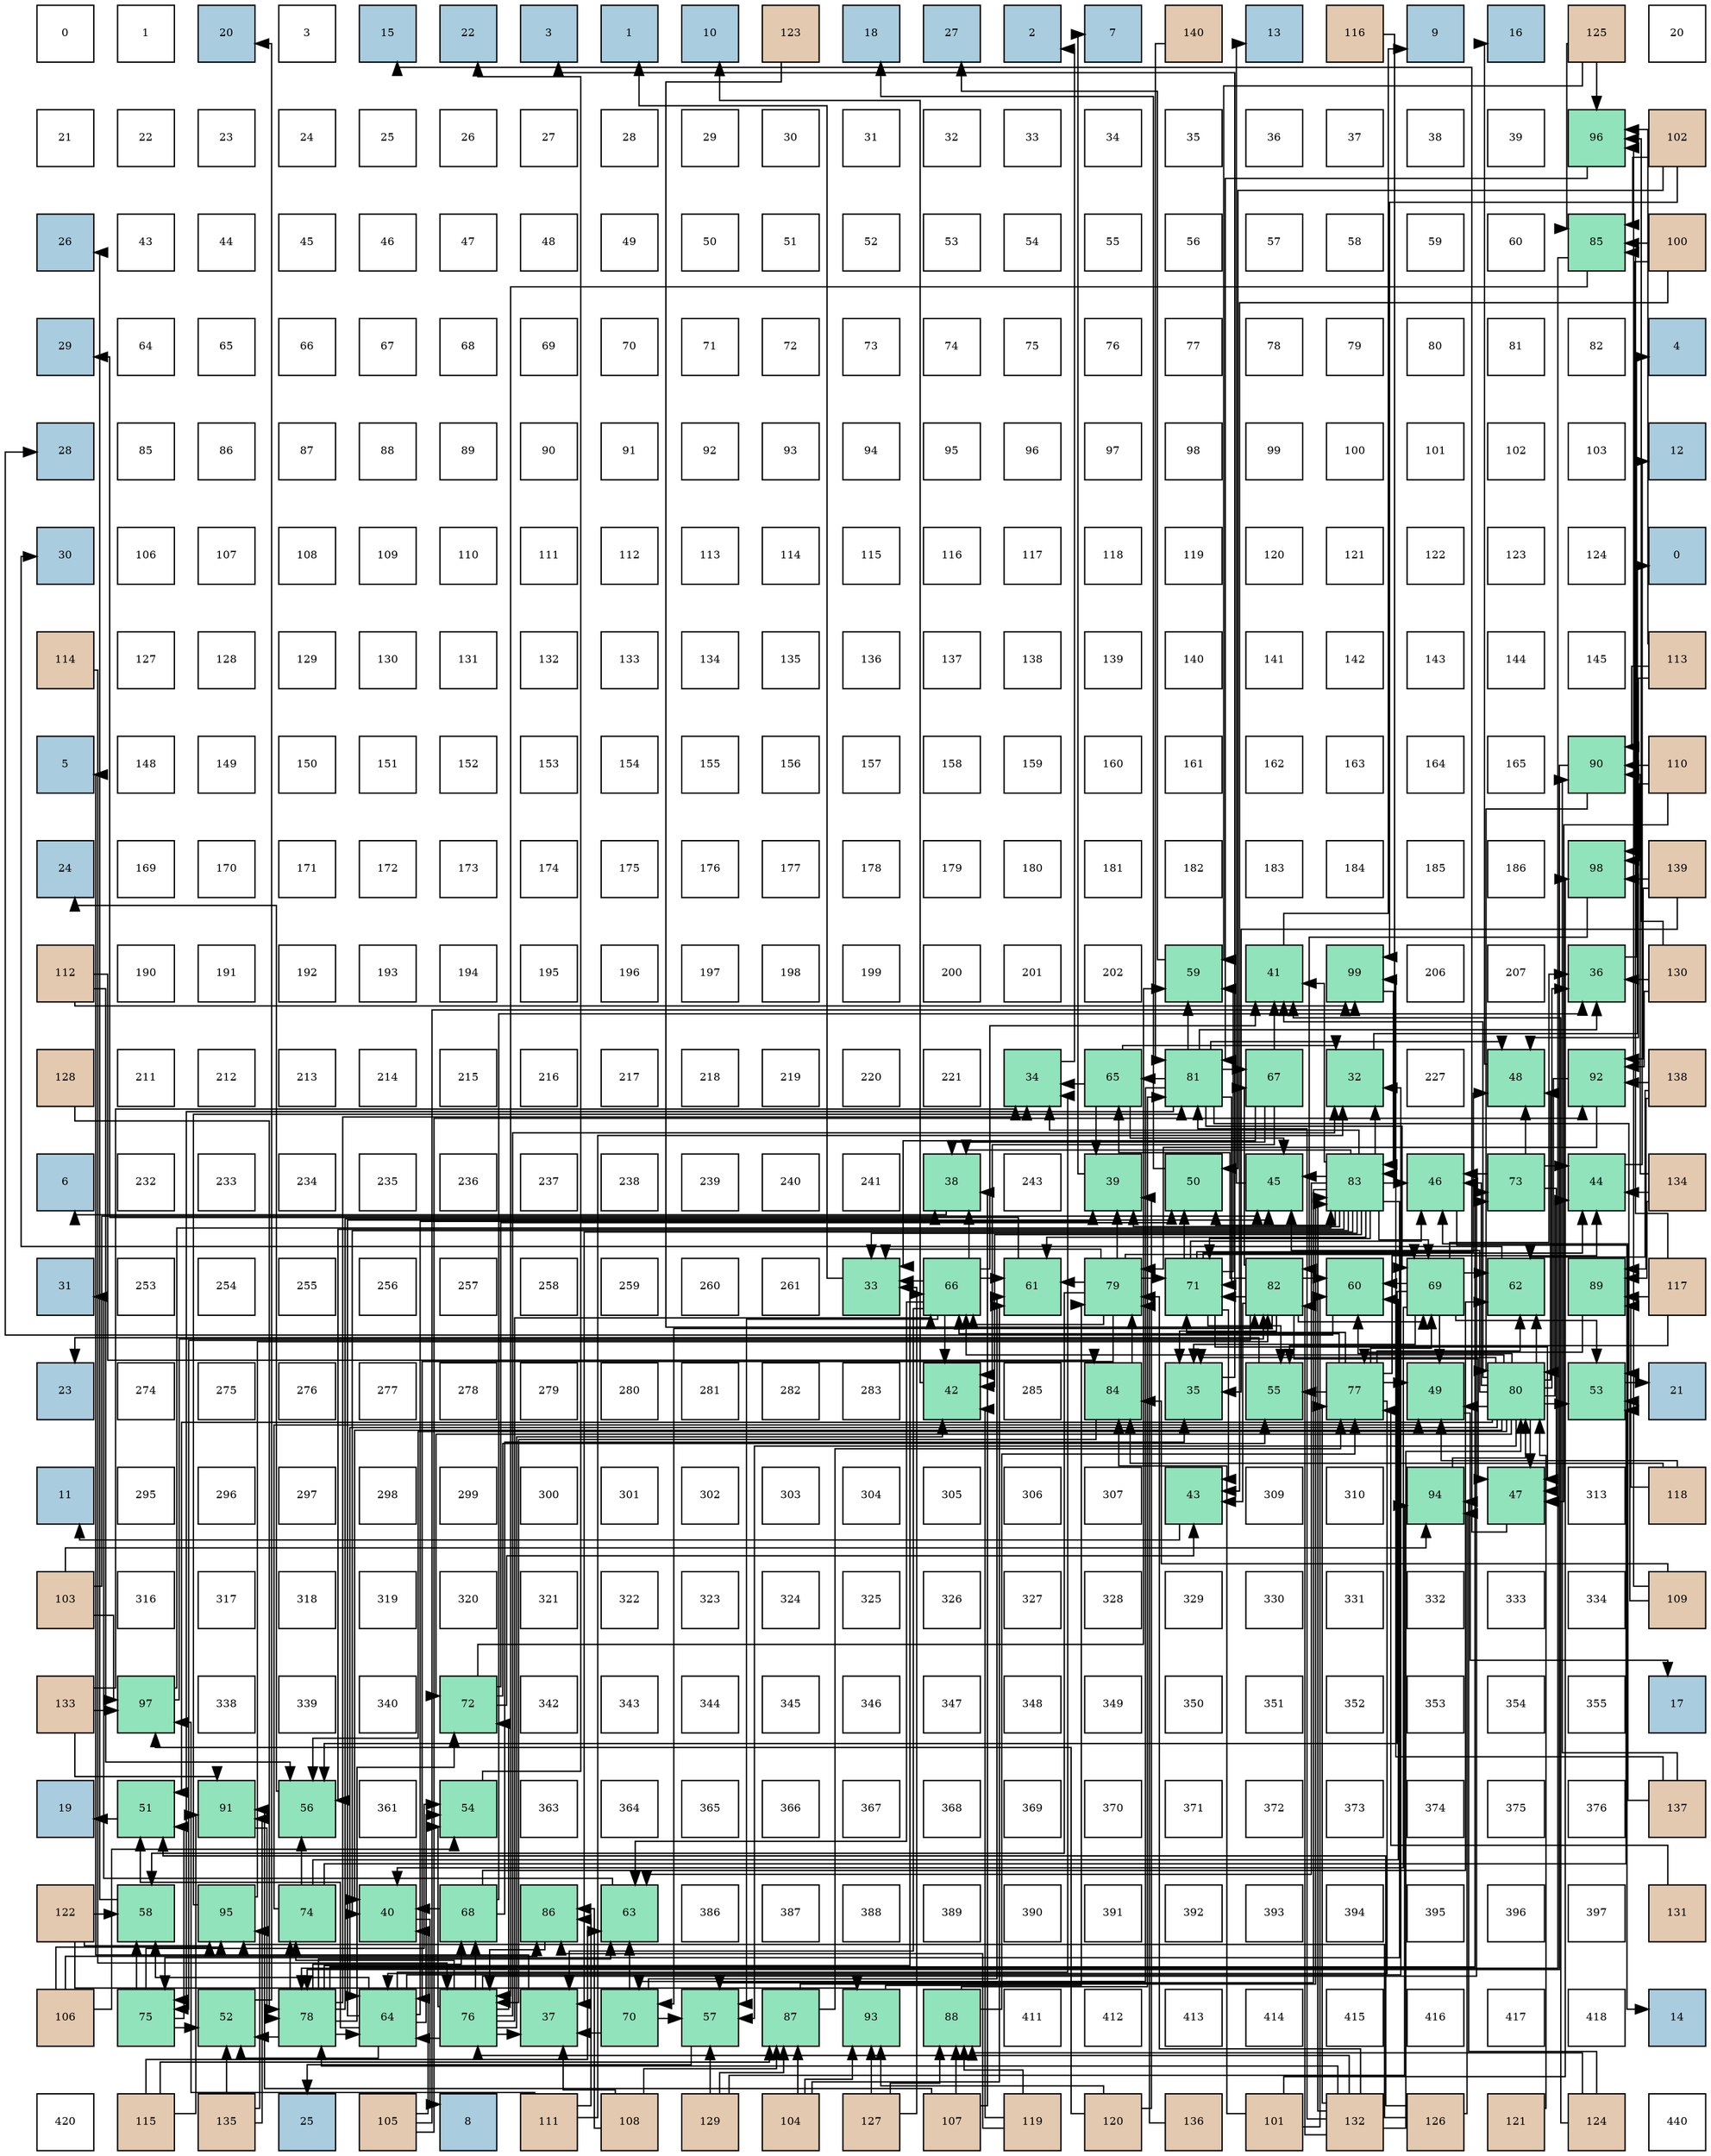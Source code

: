 digraph layout{
 rankdir=TB;
 splines=ortho;
 node [style=filled shape=square fixedsize=true width=0.6];
0[label="0", fontsize=8, fillcolor="#ffffff"];
1[label="1", fontsize=8, fillcolor="#ffffff"];
2[label="20", fontsize=8, fillcolor="#a9ccde"];
3[label="3", fontsize=8, fillcolor="#ffffff"];
4[label="15", fontsize=8, fillcolor="#a9ccde"];
5[label="22", fontsize=8, fillcolor="#a9ccde"];
6[label="3", fontsize=8, fillcolor="#a9ccde"];
7[label="1", fontsize=8, fillcolor="#a9ccde"];
8[label="10", fontsize=8, fillcolor="#a9ccde"];
9[label="123", fontsize=8, fillcolor="#e3c9af"];
10[label="18", fontsize=8, fillcolor="#a9ccde"];
11[label="27", fontsize=8, fillcolor="#a9ccde"];
12[label="2", fontsize=8, fillcolor="#a9ccde"];
13[label="7", fontsize=8, fillcolor="#a9ccde"];
14[label="140", fontsize=8, fillcolor="#e3c9af"];
15[label="13", fontsize=8, fillcolor="#a9ccde"];
16[label="116", fontsize=8, fillcolor="#e3c9af"];
17[label="9", fontsize=8, fillcolor="#a9ccde"];
18[label="16", fontsize=8, fillcolor="#a9ccde"];
19[label="125", fontsize=8, fillcolor="#e3c9af"];
20[label="20", fontsize=8, fillcolor="#ffffff"];
21[label="21", fontsize=8, fillcolor="#ffffff"];
22[label="22", fontsize=8, fillcolor="#ffffff"];
23[label="23", fontsize=8, fillcolor="#ffffff"];
24[label="24", fontsize=8, fillcolor="#ffffff"];
25[label="25", fontsize=8, fillcolor="#ffffff"];
26[label="26", fontsize=8, fillcolor="#ffffff"];
27[label="27", fontsize=8, fillcolor="#ffffff"];
28[label="28", fontsize=8, fillcolor="#ffffff"];
29[label="29", fontsize=8, fillcolor="#ffffff"];
30[label="30", fontsize=8, fillcolor="#ffffff"];
31[label="31", fontsize=8, fillcolor="#ffffff"];
32[label="32", fontsize=8, fillcolor="#ffffff"];
33[label="33", fontsize=8, fillcolor="#ffffff"];
34[label="34", fontsize=8, fillcolor="#ffffff"];
35[label="35", fontsize=8, fillcolor="#ffffff"];
36[label="36", fontsize=8, fillcolor="#ffffff"];
37[label="37", fontsize=8, fillcolor="#ffffff"];
38[label="38", fontsize=8, fillcolor="#ffffff"];
39[label="39", fontsize=8, fillcolor="#ffffff"];
40[label="96", fontsize=8, fillcolor="#91e3bb"];
41[label="102", fontsize=8, fillcolor="#e3c9af"];
42[label="26", fontsize=8, fillcolor="#a9ccde"];
43[label="43", fontsize=8, fillcolor="#ffffff"];
44[label="44", fontsize=8, fillcolor="#ffffff"];
45[label="45", fontsize=8, fillcolor="#ffffff"];
46[label="46", fontsize=8, fillcolor="#ffffff"];
47[label="47", fontsize=8, fillcolor="#ffffff"];
48[label="48", fontsize=8, fillcolor="#ffffff"];
49[label="49", fontsize=8, fillcolor="#ffffff"];
50[label="50", fontsize=8, fillcolor="#ffffff"];
51[label="51", fontsize=8, fillcolor="#ffffff"];
52[label="52", fontsize=8, fillcolor="#ffffff"];
53[label="53", fontsize=8, fillcolor="#ffffff"];
54[label="54", fontsize=8, fillcolor="#ffffff"];
55[label="55", fontsize=8, fillcolor="#ffffff"];
56[label="56", fontsize=8, fillcolor="#ffffff"];
57[label="57", fontsize=8, fillcolor="#ffffff"];
58[label="58", fontsize=8, fillcolor="#ffffff"];
59[label="59", fontsize=8, fillcolor="#ffffff"];
60[label="60", fontsize=8, fillcolor="#ffffff"];
61[label="85", fontsize=8, fillcolor="#91e3bb"];
62[label="100", fontsize=8, fillcolor="#e3c9af"];
63[label="29", fontsize=8, fillcolor="#a9ccde"];
64[label="64", fontsize=8, fillcolor="#ffffff"];
65[label="65", fontsize=8, fillcolor="#ffffff"];
66[label="66", fontsize=8, fillcolor="#ffffff"];
67[label="67", fontsize=8, fillcolor="#ffffff"];
68[label="68", fontsize=8, fillcolor="#ffffff"];
69[label="69", fontsize=8, fillcolor="#ffffff"];
70[label="70", fontsize=8, fillcolor="#ffffff"];
71[label="71", fontsize=8, fillcolor="#ffffff"];
72[label="72", fontsize=8, fillcolor="#ffffff"];
73[label="73", fontsize=8, fillcolor="#ffffff"];
74[label="74", fontsize=8, fillcolor="#ffffff"];
75[label="75", fontsize=8, fillcolor="#ffffff"];
76[label="76", fontsize=8, fillcolor="#ffffff"];
77[label="77", fontsize=8, fillcolor="#ffffff"];
78[label="78", fontsize=8, fillcolor="#ffffff"];
79[label="79", fontsize=8, fillcolor="#ffffff"];
80[label="80", fontsize=8, fillcolor="#ffffff"];
81[label="81", fontsize=8, fillcolor="#ffffff"];
82[label="82", fontsize=8, fillcolor="#ffffff"];
83[label="4", fontsize=8, fillcolor="#a9ccde"];
84[label="28", fontsize=8, fillcolor="#a9ccde"];
85[label="85", fontsize=8, fillcolor="#ffffff"];
86[label="86", fontsize=8, fillcolor="#ffffff"];
87[label="87", fontsize=8, fillcolor="#ffffff"];
88[label="88", fontsize=8, fillcolor="#ffffff"];
89[label="89", fontsize=8, fillcolor="#ffffff"];
90[label="90", fontsize=8, fillcolor="#ffffff"];
91[label="91", fontsize=8, fillcolor="#ffffff"];
92[label="92", fontsize=8, fillcolor="#ffffff"];
93[label="93", fontsize=8, fillcolor="#ffffff"];
94[label="94", fontsize=8, fillcolor="#ffffff"];
95[label="95", fontsize=8, fillcolor="#ffffff"];
96[label="96", fontsize=8, fillcolor="#ffffff"];
97[label="97", fontsize=8, fillcolor="#ffffff"];
98[label="98", fontsize=8, fillcolor="#ffffff"];
99[label="99", fontsize=8, fillcolor="#ffffff"];
100[label="100", fontsize=8, fillcolor="#ffffff"];
101[label="101", fontsize=8, fillcolor="#ffffff"];
102[label="102", fontsize=8, fillcolor="#ffffff"];
103[label="103", fontsize=8, fillcolor="#ffffff"];
104[label="12", fontsize=8, fillcolor="#a9ccde"];
105[label="30", fontsize=8, fillcolor="#a9ccde"];
106[label="106", fontsize=8, fillcolor="#ffffff"];
107[label="107", fontsize=8, fillcolor="#ffffff"];
108[label="108", fontsize=8, fillcolor="#ffffff"];
109[label="109", fontsize=8, fillcolor="#ffffff"];
110[label="110", fontsize=8, fillcolor="#ffffff"];
111[label="111", fontsize=8, fillcolor="#ffffff"];
112[label="112", fontsize=8, fillcolor="#ffffff"];
113[label="113", fontsize=8, fillcolor="#ffffff"];
114[label="114", fontsize=8, fillcolor="#ffffff"];
115[label="115", fontsize=8, fillcolor="#ffffff"];
116[label="116", fontsize=8, fillcolor="#ffffff"];
117[label="117", fontsize=8, fillcolor="#ffffff"];
118[label="118", fontsize=8, fillcolor="#ffffff"];
119[label="119", fontsize=8, fillcolor="#ffffff"];
120[label="120", fontsize=8, fillcolor="#ffffff"];
121[label="121", fontsize=8, fillcolor="#ffffff"];
122[label="122", fontsize=8, fillcolor="#ffffff"];
123[label="123", fontsize=8, fillcolor="#ffffff"];
124[label="124", fontsize=8, fillcolor="#ffffff"];
125[label="0", fontsize=8, fillcolor="#a9ccde"];
126[label="114", fontsize=8, fillcolor="#e3c9af"];
127[label="127", fontsize=8, fillcolor="#ffffff"];
128[label="128", fontsize=8, fillcolor="#ffffff"];
129[label="129", fontsize=8, fillcolor="#ffffff"];
130[label="130", fontsize=8, fillcolor="#ffffff"];
131[label="131", fontsize=8, fillcolor="#ffffff"];
132[label="132", fontsize=8, fillcolor="#ffffff"];
133[label="133", fontsize=8, fillcolor="#ffffff"];
134[label="134", fontsize=8, fillcolor="#ffffff"];
135[label="135", fontsize=8, fillcolor="#ffffff"];
136[label="136", fontsize=8, fillcolor="#ffffff"];
137[label="137", fontsize=8, fillcolor="#ffffff"];
138[label="138", fontsize=8, fillcolor="#ffffff"];
139[label="139", fontsize=8, fillcolor="#ffffff"];
140[label="140", fontsize=8, fillcolor="#ffffff"];
141[label="141", fontsize=8, fillcolor="#ffffff"];
142[label="142", fontsize=8, fillcolor="#ffffff"];
143[label="143", fontsize=8, fillcolor="#ffffff"];
144[label="144", fontsize=8, fillcolor="#ffffff"];
145[label="145", fontsize=8, fillcolor="#ffffff"];
146[label="113", fontsize=8, fillcolor="#e3c9af"];
147[label="5", fontsize=8, fillcolor="#a9ccde"];
148[label="148", fontsize=8, fillcolor="#ffffff"];
149[label="149", fontsize=8, fillcolor="#ffffff"];
150[label="150", fontsize=8, fillcolor="#ffffff"];
151[label="151", fontsize=8, fillcolor="#ffffff"];
152[label="152", fontsize=8, fillcolor="#ffffff"];
153[label="153", fontsize=8, fillcolor="#ffffff"];
154[label="154", fontsize=8, fillcolor="#ffffff"];
155[label="155", fontsize=8, fillcolor="#ffffff"];
156[label="156", fontsize=8, fillcolor="#ffffff"];
157[label="157", fontsize=8, fillcolor="#ffffff"];
158[label="158", fontsize=8, fillcolor="#ffffff"];
159[label="159", fontsize=8, fillcolor="#ffffff"];
160[label="160", fontsize=8, fillcolor="#ffffff"];
161[label="161", fontsize=8, fillcolor="#ffffff"];
162[label="162", fontsize=8, fillcolor="#ffffff"];
163[label="163", fontsize=8, fillcolor="#ffffff"];
164[label="164", fontsize=8, fillcolor="#ffffff"];
165[label="165", fontsize=8, fillcolor="#ffffff"];
166[label="90", fontsize=8, fillcolor="#91e3bb"];
167[label="110", fontsize=8, fillcolor="#e3c9af"];
168[label="24", fontsize=8, fillcolor="#a9ccde"];
169[label="169", fontsize=8, fillcolor="#ffffff"];
170[label="170", fontsize=8, fillcolor="#ffffff"];
171[label="171", fontsize=8, fillcolor="#ffffff"];
172[label="172", fontsize=8, fillcolor="#ffffff"];
173[label="173", fontsize=8, fillcolor="#ffffff"];
174[label="174", fontsize=8, fillcolor="#ffffff"];
175[label="175", fontsize=8, fillcolor="#ffffff"];
176[label="176", fontsize=8, fillcolor="#ffffff"];
177[label="177", fontsize=8, fillcolor="#ffffff"];
178[label="178", fontsize=8, fillcolor="#ffffff"];
179[label="179", fontsize=8, fillcolor="#ffffff"];
180[label="180", fontsize=8, fillcolor="#ffffff"];
181[label="181", fontsize=8, fillcolor="#ffffff"];
182[label="182", fontsize=8, fillcolor="#ffffff"];
183[label="183", fontsize=8, fillcolor="#ffffff"];
184[label="184", fontsize=8, fillcolor="#ffffff"];
185[label="185", fontsize=8, fillcolor="#ffffff"];
186[label="186", fontsize=8, fillcolor="#ffffff"];
187[label="98", fontsize=8, fillcolor="#91e3bb"];
188[label="139", fontsize=8, fillcolor="#e3c9af"];
189[label="112", fontsize=8, fillcolor="#e3c9af"];
190[label="190", fontsize=8, fillcolor="#ffffff"];
191[label="191", fontsize=8, fillcolor="#ffffff"];
192[label="192", fontsize=8, fillcolor="#ffffff"];
193[label="193", fontsize=8, fillcolor="#ffffff"];
194[label="194", fontsize=8, fillcolor="#ffffff"];
195[label="195", fontsize=8, fillcolor="#ffffff"];
196[label="196", fontsize=8, fillcolor="#ffffff"];
197[label="197", fontsize=8, fillcolor="#ffffff"];
198[label="198", fontsize=8, fillcolor="#ffffff"];
199[label="199", fontsize=8, fillcolor="#ffffff"];
200[label="200", fontsize=8, fillcolor="#ffffff"];
201[label="201", fontsize=8, fillcolor="#ffffff"];
202[label="202", fontsize=8, fillcolor="#ffffff"];
203[label="59", fontsize=8, fillcolor="#91e3bb"];
204[label="41", fontsize=8, fillcolor="#91e3bb"];
205[label="99", fontsize=8, fillcolor="#91e3bb"];
206[label="206", fontsize=8, fillcolor="#ffffff"];
207[label="207", fontsize=8, fillcolor="#ffffff"];
208[label="36", fontsize=8, fillcolor="#91e3bb"];
209[label="130", fontsize=8, fillcolor="#e3c9af"];
210[label="128", fontsize=8, fillcolor="#e3c9af"];
211[label="211", fontsize=8, fillcolor="#ffffff"];
212[label="212", fontsize=8, fillcolor="#ffffff"];
213[label="213", fontsize=8, fillcolor="#ffffff"];
214[label="214", fontsize=8, fillcolor="#ffffff"];
215[label="215", fontsize=8, fillcolor="#ffffff"];
216[label="216", fontsize=8, fillcolor="#ffffff"];
217[label="217", fontsize=8, fillcolor="#ffffff"];
218[label="218", fontsize=8, fillcolor="#ffffff"];
219[label="219", fontsize=8, fillcolor="#ffffff"];
220[label="220", fontsize=8, fillcolor="#ffffff"];
221[label="221", fontsize=8, fillcolor="#ffffff"];
222[label="34", fontsize=8, fillcolor="#91e3bb"];
223[label="65", fontsize=8, fillcolor="#91e3bb"];
224[label="81", fontsize=8, fillcolor="#91e3bb"];
225[label="67", fontsize=8, fillcolor="#91e3bb"];
226[label="32", fontsize=8, fillcolor="#91e3bb"];
227[label="227", fontsize=8, fillcolor="#ffffff"];
228[label="48", fontsize=8, fillcolor="#91e3bb"];
229[label="92", fontsize=8, fillcolor="#91e3bb"];
230[label="138", fontsize=8, fillcolor="#e3c9af"];
231[label="6", fontsize=8, fillcolor="#a9ccde"];
232[label="232", fontsize=8, fillcolor="#ffffff"];
233[label="233", fontsize=8, fillcolor="#ffffff"];
234[label="234", fontsize=8, fillcolor="#ffffff"];
235[label="235", fontsize=8, fillcolor="#ffffff"];
236[label="236", fontsize=8, fillcolor="#ffffff"];
237[label="237", fontsize=8, fillcolor="#ffffff"];
238[label="238", fontsize=8, fillcolor="#ffffff"];
239[label="239", fontsize=8, fillcolor="#ffffff"];
240[label="240", fontsize=8, fillcolor="#ffffff"];
241[label="241", fontsize=8, fillcolor="#ffffff"];
242[label="38", fontsize=8, fillcolor="#91e3bb"];
243[label="243", fontsize=8, fillcolor="#ffffff"];
244[label="39", fontsize=8, fillcolor="#91e3bb"];
245[label="50", fontsize=8, fillcolor="#91e3bb"];
246[label="45", fontsize=8, fillcolor="#91e3bb"];
247[label="83", fontsize=8, fillcolor="#91e3bb"];
248[label="46", fontsize=8, fillcolor="#91e3bb"];
249[label="73", fontsize=8, fillcolor="#91e3bb"];
250[label="44", fontsize=8, fillcolor="#91e3bb"];
251[label="134", fontsize=8, fillcolor="#e3c9af"];
252[label="31", fontsize=8, fillcolor="#a9ccde"];
253[label="253", fontsize=8, fillcolor="#ffffff"];
254[label="254", fontsize=8, fillcolor="#ffffff"];
255[label="255", fontsize=8, fillcolor="#ffffff"];
256[label="256", fontsize=8, fillcolor="#ffffff"];
257[label="257", fontsize=8, fillcolor="#ffffff"];
258[label="258", fontsize=8, fillcolor="#ffffff"];
259[label="259", fontsize=8, fillcolor="#ffffff"];
260[label="260", fontsize=8, fillcolor="#ffffff"];
261[label="261", fontsize=8, fillcolor="#ffffff"];
262[label="33", fontsize=8, fillcolor="#91e3bb"];
263[label="66", fontsize=8, fillcolor="#91e3bb"];
264[label="61", fontsize=8, fillcolor="#91e3bb"];
265[label="79", fontsize=8, fillcolor="#91e3bb"];
266[label="71", fontsize=8, fillcolor="#91e3bb"];
267[label="82", fontsize=8, fillcolor="#91e3bb"];
268[label="60", fontsize=8, fillcolor="#91e3bb"];
269[label="69", fontsize=8, fillcolor="#91e3bb"];
270[label="62", fontsize=8, fillcolor="#91e3bb"];
271[label="89", fontsize=8, fillcolor="#91e3bb"];
272[label="117", fontsize=8, fillcolor="#e3c9af"];
273[label="23", fontsize=8, fillcolor="#a9ccde"];
274[label="274", fontsize=8, fillcolor="#ffffff"];
275[label="275", fontsize=8, fillcolor="#ffffff"];
276[label="276", fontsize=8, fillcolor="#ffffff"];
277[label="277", fontsize=8, fillcolor="#ffffff"];
278[label="278", fontsize=8, fillcolor="#ffffff"];
279[label="279", fontsize=8, fillcolor="#ffffff"];
280[label="280", fontsize=8, fillcolor="#ffffff"];
281[label="281", fontsize=8, fillcolor="#ffffff"];
282[label="282", fontsize=8, fillcolor="#ffffff"];
283[label="283", fontsize=8, fillcolor="#ffffff"];
284[label="42", fontsize=8, fillcolor="#91e3bb"];
285[label="285", fontsize=8, fillcolor="#ffffff"];
286[label="84", fontsize=8, fillcolor="#91e3bb"];
287[label="35", fontsize=8, fillcolor="#91e3bb"];
288[label="55", fontsize=8, fillcolor="#91e3bb"];
289[label="77", fontsize=8, fillcolor="#91e3bb"];
290[label="49", fontsize=8, fillcolor="#91e3bb"];
291[label="80", fontsize=8, fillcolor="#91e3bb"];
292[label="53", fontsize=8, fillcolor="#91e3bb"];
293[label="21", fontsize=8, fillcolor="#a9ccde"];
294[label="11", fontsize=8, fillcolor="#a9ccde"];
295[label="295", fontsize=8, fillcolor="#ffffff"];
296[label="296", fontsize=8, fillcolor="#ffffff"];
297[label="297", fontsize=8, fillcolor="#ffffff"];
298[label="298", fontsize=8, fillcolor="#ffffff"];
299[label="299", fontsize=8, fillcolor="#ffffff"];
300[label="300", fontsize=8, fillcolor="#ffffff"];
301[label="301", fontsize=8, fillcolor="#ffffff"];
302[label="302", fontsize=8, fillcolor="#ffffff"];
303[label="303", fontsize=8, fillcolor="#ffffff"];
304[label="304", fontsize=8, fillcolor="#ffffff"];
305[label="305", fontsize=8, fillcolor="#ffffff"];
306[label="306", fontsize=8, fillcolor="#ffffff"];
307[label="307", fontsize=8, fillcolor="#ffffff"];
308[label="43", fontsize=8, fillcolor="#91e3bb"];
309[label="309", fontsize=8, fillcolor="#ffffff"];
310[label="310", fontsize=8, fillcolor="#ffffff"];
311[label="94", fontsize=8, fillcolor="#91e3bb"];
312[label="47", fontsize=8, fillcolor="#91e3bb"];
313[label="313", fontsize=8, fillcolor="#ffffff"];
314[label="118", fontsize=8, fillcolor="#e3c9af"];
315[label="103", fontsize=8, fillcolor="#e3c9af"];
316[label="316", fontsize=8, fillcolor="#ffffff"];
317[label="317", fontsize=8, fillcolor="#ffffff"];
318[label="318", fontsize=8, fillcolor="#ffffff"];
319[label="319", fontsize=8, fillcolor="#ffffff"];
320[label="320", fontsize=8, fillcolor="#ffffff"];
321[label="321", fontsize=8, fillcolor="#ffffff"];
322[label="322", fontsize=8, fillcolor="#ffffff"];
323[label="323", fontsize=8, fillcolor="#ffffff"];
324[label="324", fontsize=8, fillcolor="#ffffff"];
325[label="325", fontsize=8, fillcolor="#ffffff"];
326[label="326", fontsize=8, fillcolor="#ffffff"];
327[label="327", fontsize=8, fillcolor="#ffffff"];
328[label="328", fontsize=8, fillcolor="#ffffff"];
329[label="329", fontsize=8, fillcolor="#ffffff"];
330[label="330", fontsize=8, fillcolor="#ffffff"];
331[label="331", fontsize=8, fillcolor="#ffffff"];
332[label="332", fontsize=8, fillcolor="#ffffff"];
333[label="333", fontsize=8, fillcolor="#ffffff"];
334[label="334", fontsize=8, fillcolor="#ffffff"];
335[label="109", fontsize=8, fillcolor="#e3c9af"];
336[label="133", fontsize=8, fillcolor="#e3c9af"];
337[label="97", fontsize=8, fillcolor="#91e3bb"];
338[label="338", fontsize=8, fillcolor="#ffffff"];
339[label="339", fontsize=8, fillcolor="#ffffff"];
340[label="340", fontsize=8, fillcolor="#ffffff"];
341[label="72", fontsize=8, fillcolor="#91e3bb"];
342[label="342", fontsize=8, fillcolor="#ffffff"];
343[label="343", fontsize=8, fillcolor="#ffffff"];
344[label="344", fontsize=8, fillcolor="#ffffff"];
345[label="345", fontsize=8, fillcolor="#ffffff"];
346[label="346", fontsize=8, fillcolor="#ffffff"];
347[label="347", fontsize=8, fillcolor="#ffffff"];
348[label="348", fontsize=8, fillcolor="#ffffff"];
349[label="349", fontsize=8, fillcolor="#ffffff"];
350[label="350", fontsize=8, fillcolor="#ffffff"];
351[label="351", fontsize=8, fillcolor="#ffffff"];
352[label="352", fontsize=8, fillcolor="#ffffff"];
353[label="353", fontsize=8, fillcolor="#ffffff"];
354[label="354", fontsize=8, fillcolor="#ffffff"];
355[label="355", fontsize=8, fillcolor="#ffffff"];
356[label="17", fontsize=8, fillcolor="#a9ccde"];
357[label="19", fontsize=8, fillcolor="#a9ccde"];
358[label="51", fontsize=8, fillcolor="#91e3bb"];
359[label="91", fontsize=8, fillcolor="#91e3bb"];
360[label="56", fontsize=8, fillcolor="#91e3bb"];
361[label="361", fontsize=8, fillcolor="#ffffff"];
362[label="54", fontsize=8, fillcolor="#91e3bb"];
363[label="363", fontsize=8, fillcolor="#ffffff"];
364[label="364", fontsize=8, fillcolor="#ffffff"];
365[label="365", fontsize=8, fillcolor="#ffffff"];
366[label="366", fontsize=8, fillcolor="#ffffff"];
367[label="367", fontsize=8, fillcolor="#ffffff"];
368[label="368", fontsize=8, fillcolor="#ffffff"];
369[label="369", fontsize=8, fillcolor="#ffffff"];
370[label="370", fontsize=8, fillcolor="#ffffff"];
371[label="371", fontsize=8, fillcolor="#ffffff"];
372[label="372", fontsize=8, fillcolor="#ffffff"];
373[label="373", fontsize=8, fillcolor="#ffffff"];
374[label="374", fontsize=8, fillcolor="#ffffff"];
375[label="375", fontsize=8, fillcolor="#ffffff"];
376[label="376", fontsize=8, fillcolor="#ffffff"];
377[label="137", fontsize=8, fillcolor="#e3c9af"];
378[label="122", fontsize=8, fillcolor="#e3c9af"];
379[label="58", fontsize=8, fillcolor="#91e3bb"];
380[label="95", fontsize=8, fillcolor="#91e3bb"];
381[label="74", fontsize=8, fillcolor="#91e3bb"];
382[label="40", fontsize=8, fillcolor="#91e3bb"];
383[label="68", fontsize=8, fillcolor="#91e3bb"];
384[label="86", fontsize=8, fillcolor="#91e3bb"];
385[label="63", fontsize=8, fillcolor="#91e3bb"];
386[label="386", fontsize=8, fillcolor="#ffffff"];
387[label="387", fontsize=8, fillcolor="#ffffff"];
388[label="388", fontsize=8, fillcolor="#ffffff"];
389[label="389", fontsize=8, fillcolor="#ffffff"];
390[label="390", fontsize=8, fillcolor="#ffffff"];
391[label="391", fontsize=8, fillcolor="#ffffff"];
392[label="392", fontsize=8, fillcolor="#ffffff"];
393[label="393", fontsize=8, fillcolor="#ffffff"];
394[label="394", fontsize=8, fillcolor="#ffffff"];
395[label="395", fontsize=8, fillcolor="#ffffff"];
396[label="396", fontsize=8, fillcolor="#ffffff"];
397[label="397", fontsize=8, fillcolor="#ffffff"];
398[label="131", fontsize=8, fillcolor="#e3c9af"];
399[label="106", fontsize=8, fillcolor="#e3c9af"];
400[label="75", fontsize=8, fillcolor="#91e3bb"];
401[label="52", fontsize=8, fillcolor="#91e3bb"];
402[label="78", fontsize=8, fillcolor="#91e3bb"];
403[label="64", fontsize=8, fillcolor="#91e3bb"];
404[label="76", fontsize=8, fillcolor="#91e3bb"];
405[label="37", fontsize=8, fillcolor="#91e3bb"];
406[label="70", fontsize=8, fillcolor="#91e3bb"];
407[label="57", fontsize=8, fillcolor="#91e3bb"];
408[label="87", fontsize=8, fillcolor="#91e3bb"];
409[label="93", fontsize=8, fillcolor="#91e3bb"];
410[label="88", fontsize=8, fillcolor="#91e3bb"];
411[label="411", fontsize=8, fillcolor="#ffffff"];
412[label="412", fontsize=8, fillcolor="#ffffff"];
413[label="413", fontsize=8, fillcolor="#ffffff"];
414[label="414", fontsize=8, fillcolor="#ffffff"];
415[label="415", fontsize=8, fillcolor="#ffffff"];
416[label="416", fontsize=8, fillcolor="#ffffff"];
417[label="417", fontsize=8, fillcolor="#ffffff"];
418[label="418", fontsize=8, fillcolor="#ffffff"];
419[label="14", fontsize=8, fillcolor="#a9ccde"];
420[label="420", fontsize=8, fillcolor="#ffffff"];
421[label="115", fontsize=8, fillcolor="#e3c9af"];
422[label="135", fontsize=8, fillcolor="#e3c9af"];
423[label="25", fontsize=8, fillcolor="#a9ccde"];
424[label="105", fontsize=8, fillcolor="#e3c9af"];
425[label="8", fontsize=8, fillcolor="#a9ccde"];
426[label="111", fontsize=8, fillcolor="#e3c9af"];
427[label="108", fontsize=8, fillcolor="#e3c9af"];
428[label="129", fontsize=8, fillcolor="#e3c9af"];
429[label="104", fontsize=8, fillcolor="#e3c9af"];
430[label="127", fontsize=8, fillcolor="#e3c9af"];
431[label="107", fontsize=8, fillcolor="#e3c9af"];
432[label="119", fontsize=8, fillcolor="#e3c9af"];
433[label="120", fontsize=8, fillcolor="#e3c9af"];
434[label="136", fontsize=8, fillcolor="#e3c9af"];
435[label="101", fontsize=8, fillcolor="#e3c9af"];
436[label="132", fontsize=8, fillcolor="#e3c9af"];
437[label="126", fontsize=8, fillcolor="#e3c9af"];
438[label="121", fontsize=8, fillcolor="#e3c9af"];
439[label="124", fontsize=8, fillcolor="#e3c9af"];
440[label="440", fontsize=8, fillcolor="#ffffff"];
edge [constraint=false, style=vis];226 -> 125;
262 -> 7;
222 -> 12;
287 -> 6;
208 -> 83;
405 -> 147;
242 -> 231;
244 -> 13;
382 -> 425;
204 -> 17;
284 -> 8;
308 -> 294;
250 -> 104;
246 -> 15;
248 -> 419;
312 -> 4;
228 -> 18;
290 -> 356;
245 -> 10;
358 -> 357;
401 -> 2;
292 -> 293;
362 -> 5;
288 -> 273;
360 -> 168;
407 -> 423;
379 -> 42;
203 -> 11;
268 -> 84;
264 -> 63;
270 -> 105;
385 -> 252;
403 -> 226;
403 -> 222;
403 -> 244;
403 -> 246;
403 -> 358;
403 -> 401;
403 -> 362;
403 -> 379;
223 -> 226;
223 -> 222;
223 -> 244;
223 -> 246;
263 -> 262;
263 -> 405;
263 -> 242;
263 -> 204;
263 -> 284;
263 -> 407;
263 -> 264;
263 -> 385;
225 -> 262;
225 -> 242;
225 -> 204;
225 -> 284;
383 -> 287;
383 -> 208;
383 -> 382;
383 -> 270;
269 -> 287;
269 -> 208;
269 -> 382;
269 -> 290;
269 -> 292;
269 -> 360;
269 -> 268;
269 -> 270;
406 -> 405;
406 -> 407;
406 -> 264;
406 -> 385;
266 -> 308;
266 -> 250;
266 -> 248;
266 -> 312;
266 -> 228;
266 -> 245;
266 -> 288;
266 -> 203;
341 -> 308;
341 -> 245;
341 -> 288;
341 -> 203;
249 -> 250;
249 -> 248;
249 -> 312;
249 -> 228;
381 -> 290;
381 -> 292;
381 -> 360;
381 -> 268;
400 -> 358;
400 -> 401;
400 -> 362;
400 -> 379;
404 -> 226;
404 -> 405;
404 -> 284;
404 -> 362;
404 -> 403;
404 -> 263;
404 -> 383;
404 -> 341;
404 -> 249;
404 -> 381;
289 -> 250;
289 -> 290;
289 -> 288;
289 -> 270;
289 -> 403;
289 -> 263;
289 -> 269;
289 -> 266;
402 -> 222;
402 -> 242;
402 -> 401;
402 -> 385;
402 -> 403;
402 -> 263;
402 -> 383;
402 -> 341;
402 -> 249;
402 -> 381;
265 -> 262;
265 -> 244;
265 -> 379;
265 -> 264;
265 -> 403;
265 -> 263;
265 -> 269;
265 -> 266;
291 -> 287;
291 -> 208;
291 -> 382;
291 -> 204;
291 -> 250;
291 -> 246;
291 -> 248;
291 -> 312;
291 -> 228;
291 -> 290;
291 -> 358;
291 -> 292;
291 -> 360;
291 -> 407;
291 -> 268;
291 -> 270;
291 -> 403;
291 -> 263;
291 -> 341;
224 -> 208;
224 -> 228;
224 -> 292;
224 -> 203;
224 -> 223;
224 -> 225;
224 -> 269;
224 -> 406;
224 -> 266;
224 -> 400;
267 -> 287;
267 -> 308;
267 -> 312;
267 -> 268;
267 -> 223;
267 -> 225;
267 -> 269;
267 -> 406;
267 -> 266;
267 -> 400;
247 -> 226;
247 -> 262;
247 -> 222;
247 -> 405;
247 -> 242;
247 -> 244;
247 -> 382;
247 -> 204;
247 -> 284;
247 -> 246;
247 -> 248;
247 -> 245;
247 -> 360;
247 -> 407;
247 -> 264;
247 -> 385;
247 -> 269;
247 -> 266;
247 -> 400;
286 -> 404;
286 -> 265;
61 -> 404;
61 -> 402;
384 -> 404;
408 -> 289;
408 -> 247;
410 -> 289;
410 -> 224;
271 -> 289;
166 -> 402;
166 -> 291;
359 -> 402;
229 -> 265;
229 -> 291;
409 -> 265;
311 -> 291;
380 -> 224;
380 -> 267;
40 -> 224;
337 -> 267;
337 -> 247;
187 -> 267;
205 -> 247;
62 -> 308;
62 -> 61;
62 -> 187;
435 -> 268;
435 -> 286;
435 -> 187;
41 -> 245;
41 -> 61;
41 -> 205;
315 -> 246;
315 -> 311;
315 -> 337;
429 -> 264;
429 -> 408;
429 -> 409;
424 -> 382;
424 -> 229;
424 -> 205;
399 -> 362;
399 -> 384;
399 -> 380;
431 -> 242;
431 -> 410;
431 -> 359;
427 -> 405;
427 -> 384;
427 -> 408;
335 -> 292;
335 -> 286;
335 -> 40;
167 -> 312;
167 -> 166;
167 -> 187;
426 -> 226;
426 -> 384;
426 -> 337;
189 -> 360;
189 -> 286;
189 -> 205;
146 -> 228;
146 -> 166;
146 -> 40;
126 -> 404;
421 -> 385;
421 -> 408;
421 -> 359;
16 -> 247;
272 -> 288;
272 -> 61;
272 -> 271;
314 -> 290;
314 -> 286;
314 -> 271;
432 -> 284;
432 -> 384;
432 -> 410;
433 -> 244;
433 -> 409;
433 -> 337;
438 -> 291;
378 -> 379;
378 -> 409;
378 -> 380;
9 -> 267;
439 -> 204;
439 -> 410;
439 -> 311;
19 -> 203;
19 -> 61;
19 -> 40;
437 -> 358;
437 -> 311;
437 -> 380;
430 -> 262;
430 -> 410;
430 -> 409;
210 -> 402;
428 -> 407;
428 -> 408;
428 -> 311;
209 -> 208;
209 -> 229;
209 -> 40;
398 -> 289;
436 -> 404;
436 -> 289;
436 -> 402;
436 -> 265;
436 -> 291;
436 -> 224;
436 -> 267;
436 -> 247;
336 -> 222;
336 -> 359;
336 -> 337;
251 -> 250;
251 -> 271;
251 -> 166;
422 -> 401;
422 -> 359;
422 -> 380;
434 -> 265;
377 -> 248;
377 -> 166;
377 -> 205;
230 -> 270;
230 -> 271;
230 -> 229;
188 -> 287;
188 -> 229;
188 -> 187;
14 -> 224;
edge [constraint=true, style=invis];
0 -> 21 -> 42 -> 63 -> 84 -> 105 -> 126 -> 147 -> 168 -> 189 -> 210 -> 231 -> 252 -> 273 -> 294 -> 315 -> 336 -> 357 -> 378 -> 399 -> 420;
1 -> 22 -> 43 -> 64 -> 85 -> 106 -> 127 -> 148 -> 169 -> 190 -> 211 -> 232 -> 253 -> 274 -> 295 -> 316 -> 337 -> 358 -> 379 -> 400 -> 421;
2 -> 23 -> 44 -> 65 -> 86 -> 107 -> 128 -> 149 -> 170 -> 191 -> 212 -> 233 -> 254 -> 275 -> 296 -> 317 -> 338 -> 359 -> 380 -> 401 -> 422;
3 -> 24 -> 45 -> 66 -> 87 -> 108 -> 129 -> 150 -> 171 -> 192 -> 213 -> 234 -> 255 -> 276 -> 297 -> 318 -> 339 -> 360 -> 381 -> 402 -> 423;
4 -> 25 -> 46 -> 67 -> 88 -> 109 -> 130 -> 151 -> 172 -> 193 -> 214 -> 235 -> 256 -> 277 -> 298 -> 319 -> 340 -> 361 -> 382 -> 403 -> 424;
5 -> 26 -> 47 -> 68 -> 89 -> 110 -> 131 -> 152 -> 173 -> 194 -> 215 -> 236 -> 257 -> 278 -> 299 -> 320 -> 341 -> 362 -> 383 -> 404 -> 425;
6 -> 27 -> 48 -> 69 -> 90 -> 111 -> 132 -> 153 -> 174 -> 195 -> 216 -> 237 -> 258 -> 279 -> 300 -> 321 -> 342 -> 363 -> 384 -> 405 -> 426;
7 -> 28 -> 49 -> 70 -> 91 -> 112 -> 133 -> 154 -> 175 -> 196 -> 217 -> 238 -> 259 -> 280 -> 301 -> 322 -> 343 -> 364 -> 385 -> 406 -> 427;
8 -> 29 -> 50 -> 71 -> 92 -> 113 -> 134 -> 155 -> 176 -> 197 -> 218 -> 239 -> 260 -> 281 -> 302 -> 323 -> 344 -> 365 -> 386 -> 407 -> 428;
9 -> 30 -> 51 -> 72 -> 93 -> 114 -> 135 -> 156 -> 177 -> 198 -> 219 -> 240 -> 261 -> 282 -> 303 -> 324 -> 345 -> 366 -> 387 -> 408 -> 429;
10 -> 31 -> 52 -> 73 -> 94 -> 115 -> 136 -> 157 -> 178 -> 199 -> 220 -> 241 -> 262 -> 283 -> 304 -> 325 -> 346 -> 367 -> 388 -> 409 -> 430;
11 -> 32 -> 53 -> 74 -> 95 -> 116 -> 137 -> 158 -> 179 -> 200 -> 221 -> 242 -> 263 -> 284 -> 305 -> 326 -> 347 -> 368 -> 389 -> 410 -> 431;
12 -> 33 -> 54 -> 75 -> 96 -> 117 -> 138 -> 159 -> 180 -> 201 -> 222 -> 243 -> 264 -> 285 -> 306 -> 327 -> 348 -> 369 -> 390 -> 411 -> 432;
13 -> 34 -> 55 -> 76 -> 97 -> 118 -> 139 -> 160 -> 181 -> 202 -> 223 -> 244 -> 265 -> 286 -> 307 -> 328 -> 349 -> 370 -> 391 -> 412 -> 433;
14 -> 35 -> 56 -> 77 -> 98 -> 119 -> 140 -> 161 -> 182 -> 203 -> 224 -> 245 -> 266 -> 287 -> 308 -> 329 -> 350 -> 371 -> 392 -> 413 -> 434;
15 -> 36 -> 57 -> 78 -> 99 -> 120 -> 141 -> 162 -> 183 -> 204 -> 225 -> 246 -> 267 -> 288 -> 309 -> 330 -> 351 -> 372 -> 393 -> 414 -> 435;
16 -> 37 -> 58 -> 79 -> 100 -> 121 -> 142 -> 163 -> 184 -> 205 -> 226 -> 247 -> 268 -> 289 -> 310 -> 331 -> 352 -> 373 -> 394 -> 415 -> 436;
17 -> 38 -> 59 -> 80 -> 101 -> 122 -> 143 -> 164 -> 185 -> 206 -> 227 -> 248 -> 269 -> 290 -> 311 -> 332 -> 353 -> 374 -> 395 -> 416 -> 437;
18 -> 39 -> 60 -> 81 -> 102 -> 123 -> 144 -> 165 -> 186 -> 207 -> 228 -> 249 -> 270 -> 291 -> 312 -> 333 -> 354 -> 375 -> 396 -> 417 -> 438;
19 -> 40 -> 61 -> 82 -> 103 -> 124 -> 145 -> 166 -> 187 -> 208 -> 229 -> 250 -> 271 -> 292 -> 313 -> 334 -> 355 -> 376 -> 397 -> 418 -> 439;
20 -> 41 -> 62 -> 83 -> 104 -> 125 -> 146 -> 167 -> 188 -> 209 -> 230 -> 251 -> 272 -> 293 -> 314 -> 335 -> 356 -> 377 -> 398 -> 419 -> 440;
rank = same {0 -> 1 -> 2 -> 3 -> 4 -> 5 -> 6 -> 7 -> 8 -> 9 -> 10 -> 11 -> 12 -> 13 -> 14 -> 15 -> 16 -> 17 -> 18 -> 19 -> 20};
rank = same {21 -> 22 -> 23 -> 24 -> 25 -> 26 -> 27 -> 28 -> 29 -> 30 -> 31 -> 32 -> 33 -> 34 -> 35 -> 36 -> 37 -> 38 -> 39 -> 40 -> 41};
rank = same {42 -> 43 -> 44 -> 45 -> 46 -> 47 -> 48 -> 49 -> 50 -> 51 -> 52 -> 53 -> 54 -> 55 -> 56 -> 57 -> 58 -> 59 -> 60 -> 61 -> 62};
rank = same {63 -> 64 -> 65 -> 66 -> 67 -> 68 -> 69 -> 70 -> 71 -> 72 -> 73 -> 74 -> 75 -> 76 -> 77 -> 78 -> 79 -> 80 -> 81 -> 82 -> 83};
rank = same {84 -> 85 -> 86 -> 87 -> 88 -> 89 -> 90 -> 91 -> 92 -> 93 -> 94 -> 95 -> 96 -> 97 -> 98 -> 99 -> 100 -> 101 -> 102 -> 103 -> 104};
rank = same {105 -> 106 -> 107 -> 108 -> 109 -> 110 -> 111 -> 112 -> 113 -> 114 -> 115 -> 116 -> 117 -> 118 -> 119 -> 120 -> 121 -> 122 -> 123 -> 124 -> 125};
rank = same {126 -> 127 -> 128 -> 129 -> 130 -> 131 -> 132 -> 133 -> 134 -> 135 -> 136 -> 137 -> 138 -> 139 -> 140 -> 141 -> 142 -> 143 -> 144 -> 145 -> 146};
rank = same {147 -> 148 -> 149 -> 150 -> 151 -> 152 -> 153 -> 154 -> 155 -> 156 -> 157 -> 158 -> 159 -> 160 -> 161 -> 162 -> 163 -> 164 -> 165 -> 166 -> 167};
rank = same {168 -> 169 -> 170 -> 171 -> 172 -> 173 -> 174 -> 175 -> 176 -> 177 -> 178 -> 179 -> 180 -> 181 -> 182 -> 183 -> 184 -> 185 -> 186 -> 187 -> 188};
rank = same {189 -> 190 -> 191 -> 192 -> 193 -> 194 -> 195 -> 196 -> 197 -> 198 -> 199 -> 200 -> 201 -> 202 -> 203 -> 204 -> 205 -> 206 -> 207 -> 208 -> 209};
rank = same {210 -> 211 -> 212 -> 213 -> 214 -> 215 -> 216 -> 217 -> 218 -> 219 -> 220 -> 221 -> 222 -> 223 -> 224 -> 225 -> 226 -> 227 -> 228 -> 229 -> 230};
rank = same {231 -> 232 -> 233 -> 234 -> 235 -> 236 -> 237 -> 238 -> 239 -> 240 -> 241 -> 242 -> 243 -> 244 -> 245 -> 246 -> 247 -> 248 -> 249 -> 250 -> 251};
rank = same {252 -> 253 -> 254 -> 255 -> 256 -> 257 -> 258 -> 259 -> 260 -> 261 -> 262 -> 263 -> 264 -> 265 -> 266 -> 267 -> 268 -> 269 -> 270 -> 271 -> 272};
rank = same {273 -> 274 -> 275 -> 276 -> 277 -> 278 -> 279 -> 280 -> 281 -> 282 -> 283 -> 284 -> 285 -> 286 -> 287 -> 288 -> 289 -> 290 -> 291 -> 292 -> 293};
rank = same {294 -> 295 -> 296 -> 297 -> 298 -> 299 -> 300 -> 301 -> 302 -> 303 -> 304 -> 305 -> 306 -> 307 -> 308 -> 309 -> 310 -> 311 -> 312 -> 313 -> 314};
rank = same {315 -> 316 -> 317 -> 318 -> 319 -> 320 -> 321 -> 322 -> 323 -> 324 -> 325 -> 326 -> 327 -> 328 -> 329 -> 330 -> 331 -> 332 -> 333 -> 334 -> 335};
rank = same {336 -> 337 -> 338 -> 339 -> 340 -> 341 -> 342 -> 343 -> 344 -> 345 -> 346 -> 347 -> 348 -> 349 -> 350 -> 351 -> 352 -> 353 -> 354 -> 355 -> 356};
rank = same {357 -> 358 -> 359 -> 360 -> 361 -> 362 -> 363 -> 364 -> 365 -> 366 -> 367 -> 368 -> 369 -> 370 -> 371 -> 372 -> 373 -> 374 -> 375 -> 376 -> 377};
rank = same {378 -> 379 -> 380 -> 381 -> 382 -> 383 -> 384 -> 385 -> 386 -> 387 -> 388 -> 389 -> 390 -> 391 -> 392 -> 393 -> 394 -> 395 -> 396 -> 397 -> 398};
rank = same {399 -> 400 -> 401 -> 402 -> 403 -> 404 -> 405 -> 406 -> 407 -> 408 -> 409 -> 410 -> 411 -> 412 -> 413 -> 414 -> 415 -> 416 -> 417 -> 418 -> 419};
rank = same {420 -> 421 -> 422 -> 423 -> 424 -> 425 -> 426 -> 427 -> 428 -> 429 -> 430 -> 431 -> 432 -> 433 -> 434 -> 435 -> 436 -> 437 -> 438 -> 439 -> 440};
}